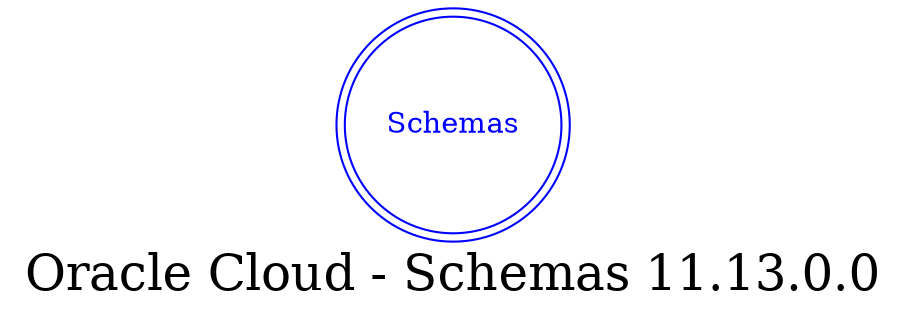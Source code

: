 digraph LexiconGraph {
graph[label="Oracle Cloud - Schemas 11.13.0.0", fontsize=24]
splines=true
"Schemas" [color=blue, fontcolor=blue, shape=doublecircle]
}
